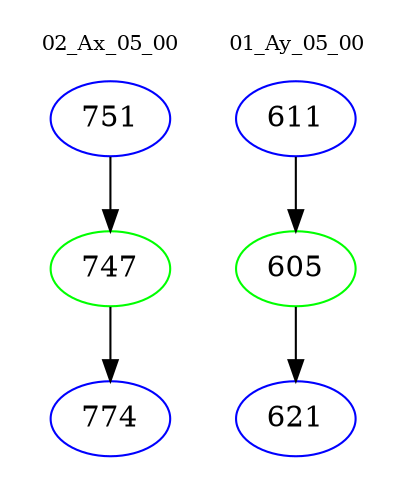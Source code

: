 digraph{
subgraph cluster_0 {
color = white
label = "02_Ax_05_00";
fontsize=10;
T0_751 [label="751", color="blue"]
T0_751 -> T0_747 [color="black"]
T0_747 [label="747", color="green"]
T0_747 -> T0_774 [color="black"]
T0_774 [label="774", color="blue"]
}
subgraph cluster_1 {
color = white
label = "01_Ay_05_00";
fontsize=10;
T1_611 [label="611", color="blue"]
T1_611 -> T1_605 [color="black"]
T1_605 [label="605", color="green"]
T1_605 -> T1_621 [color="black"]
T1_621 [label="621", color="blue"]
}
}

